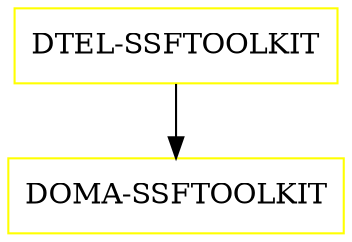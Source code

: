 digraph G {
  "DTEL-SSFTOOLKIT" [shape=box,color=yellow];
  "DOMA-SSFTOOLKIT" [shape=box,color=yellow,URL="./DOMA_SSFTOOLKIT.html"];
  "DTEL-SSFTOOLKIT" -> "DOMA-SSFTOOLKIT";
}
